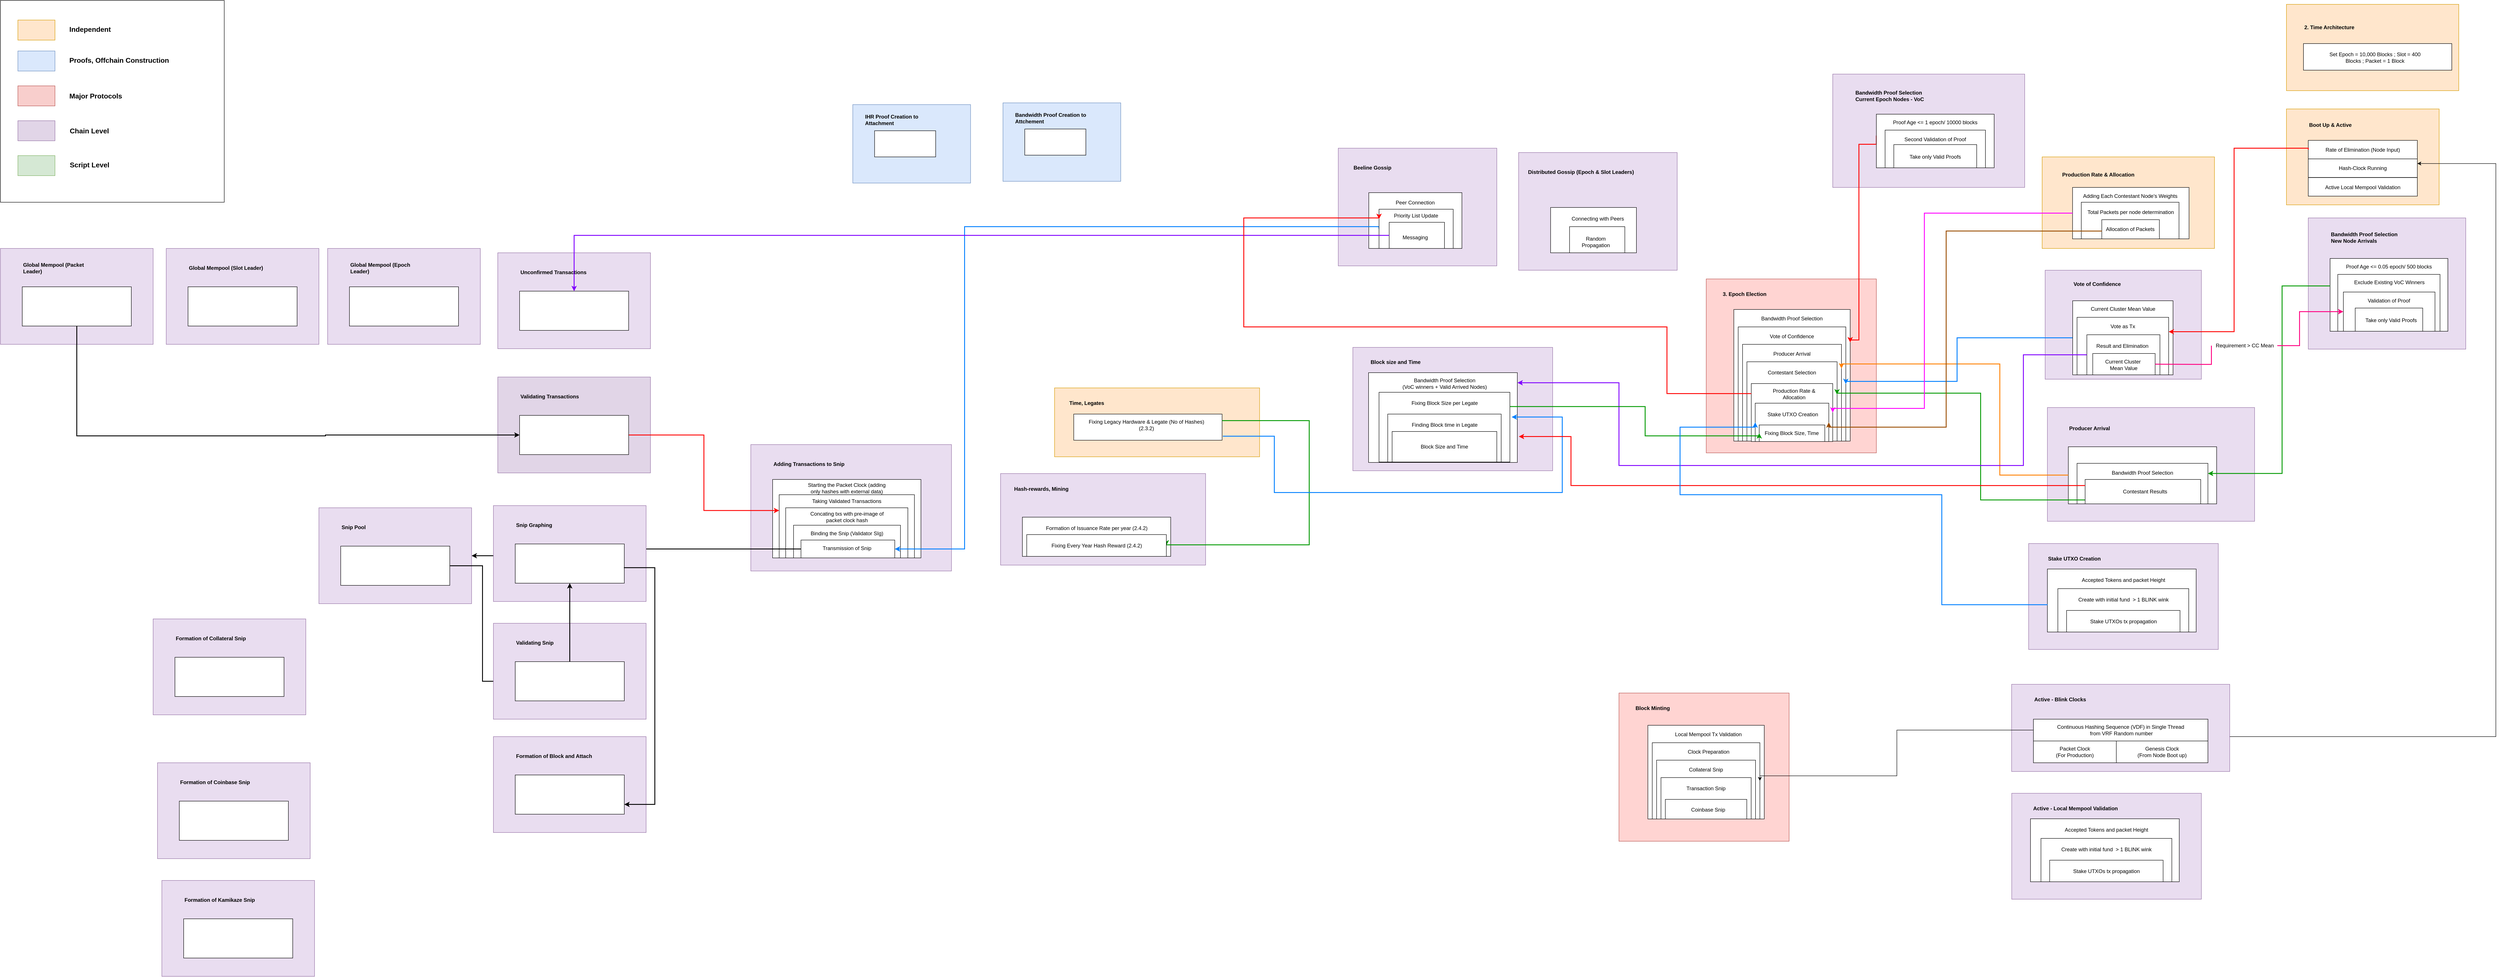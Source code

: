 <mxfile version="20.3.0" type="device"><diagram id="Gut93rH4T3lOXBkhl-au" name="Page-1"><mxGraphModel dx="6248" dy="2785" grid="1" gridSize="10" guides="1" tooltips="1" connect="1" arrows="1" fold="1" page="1" pageScale="1" pageWidth="5000" pageHeight="2000" math="0" shadow="0"><root><mxCell id="0"/><mxCell id="1" parent="0"/><mxCell id="eL9UZAqte2UcMMmed-lb-49" value="" style="rounded=0;whiteSpace=wrap;html=1;glass=0;strokeColor=#d79b00;fillColor=#ffe6cc;movable=1;resizable=1;rotatable=1;deletable=1;editable=1;connectable=1;" parent="1" vertex="1"><mxGeometry x="2390" y="-770" width="350" height="220" as="geometry"/></mxCell><mxCell id="nBgHBHzLC3OF0uJxEWOB-25" value="" style="rounded=0;whiteSpace=wrap;html=1;fontColor=#006633;" vertex="1" parent="1"><mxGeometry x="2440" y="-612.55" width="250" height="42.545" as="geometry"/></mxCell><mxCell id="xLa5QLb2-MdjmsTonnR5-2" value="" style="rounded=0;whiteSpace=wrap;html=1;glass=0;strokeColor=#b85450;fillColor=#FFD4D2;movable=1;resizable=1;rotatable=1;deletable=1;editable=1;connectable=1;" parent="1" vertex="1"><mxGeometry x="860" y="570" width="390" height="340" as="geometry"/></mxCell><mxCell id="eL9UZAqte2UcMMmed-lb-78" value="" style="rounded=0;whiteSpace=wrap;html=1;glass=0;strokeColor=#9673a6;fillColor=#E9DDF0;movable=1;resizable=1;rotatable=1;deletable=1;editable=1;connectable=1;" parent="1" vertex="1"><mxGeometry x="1842" y="-85" width="475" height="261" as="geometry"/></mxCell><mxCell id="eL9UZAqte2UcMMmed-lb-22" value="" style="rounded=0;whiteSpace=wrap;html=1;" parent="1" vertex="1"><mxGeometry x="1890" y="5" width="340" height="131" as="geometry"/></mxCell><mxCell id="JK_2anK0Gczw_8-fM60d-3" value="" style="rounded=0;whiteSpace=wrap;html=1;glass=0;strokeColor=#d79b00;fillColor=#ffe6cc;movable=1;resizable=1;rotatable=1;deletable=1;editable=1;connectable=1;" parent="1" vertex="1"><mxGeometry x="2390" y="-1010" width="395" height="198" as="geometry"/></mxCell><mxCell id="JK_2anK0Gczw_8-fM60d-5" value="" style="rounded=0;whiteSpace=wrap;html=1;" parent="1" vertex="1"><mxGeometry x="2429" y="-920" width="340" height="61" as="geometry"/></mxCell><mxCell id="aWi-444qbN6tj6Ub5T_e-48" value="" style="rounded=0;whiteSpace=wrap;html=1;glass=0;strokeColor=#9673a6;fillColor=#E9DDF0;movable=1;resizable=1;rotatable=1;deletable=1;editable=1;connectable=1;" parent="1" vertex="1"><mxGeometry x="250" y="-223" width="458" height="283" as="geometry"/></mxCell><mxCell id="eL9UZAqte2UcMMmed-lb-89" value="" style="rounded=0;whiteSpace=wrap;html=1;strokeColor=default;" parent="1" vertex="1"><mxGeometry x="286" y="-165" width="341" height="206" as="geometry"/></mxCell><mxCell id="eL9UZAqte2UcMMmed-lb-64" value="" style="rounded=0;whiteSpace=wrap;html=1;glass=0;strokeColor=#9673a6;fillColor=#E9DDF0;movable=1;resizable=1;rotatable=1;deletable=1;editable=1;connectable=1;gradientColor=none;" parent="1" vertex="1"><mxGeometry x="2440" y="-520" width="361" height="301" as="geometry"/></mxCell><mxCell id="eL9UZAqte2UcMMmed-lb-58" value="" style="rounded=0;whiteSpace=wrap;html=1;" parent="1" vertex="1"><mxGeometry x="2490" y="-427" width="270" height="167" as="geometry"/></mxCell><mxCell id="eL9UZAqte2UcMMmed-lb-68" value="" style="rounded=0;whiteSpace=wrap;html=1;" parent="1" vertex="1"><mxGeometry x="2507.7" y="-390.5" width="234.3" height="130.5" as="geometry"/></mxCell><mxCell id="eL9UZAqte2UcMMmed-lb-65" value="Bandwidth Proof Selection &lt;br&gt;New Node Arrivals" style="text;html=1;strokeColor=none;fillColor=none;align=left;verticalAlign=middle;whiteSpace=wrap;rounded=0;glass=0;fontStyle=1" parent="1" vertex="1"><mxGeometry x="2490" y="-490" width="253.75" height="30" as="geometry"/></mxCell><mxCell id="eL9UZAqte2UcMMmed-lb-48" value="" style="rounded=0;whiteSpace=wrap;html=1;glass=0;strokeColor=#9673a6;fillColor=#E9DDF0;movable=1;resizable=1;rotatable=1;deletable=1;editable=1;connectable=1;" parent="1" vertex="1"><mxGeometry x="1836.88" y="-400" width="358.12" height="250" as="geometry"/></mxCell><mxCell id="eL9UZAqte2UcMMmed-lb-37" value="" style="rounded=0;whiteSpace=wrap;html=1;glass=0;strokeColor=#9673a6;fillColor=#E9DDF0;movable=1;resizable=1;rotatable=1;deletable=1;editable=1;connectable=1;gradientColor=none;" parent="1" vertex="1"><mxGeometry x="1350" y="-850" width="440" height="260" as="geometry"/></mxCell><mxCell id="eL9UZAqte2UcMMmed-lb-1" value="" style="rounded=0;whiteSpace=wrap;html=1;glass=0;strokeColor=#b85450;fillColor=#FFD4D2;movable=1;resizable=1;rotatable=1;deletable=1;editable=1;connectable=1;" parent="1" vertex="1"><mxGeometry x="1060" y="-380" width="390" height="399" as="geometry"/></mxCell><mxCell id="eL9UZAqte2UcMMmed-lb-26" value="" style="rounded=0;whiteSpace=wrap;html=1;" parent="1" vertex="1"><mxGeometry x="1123.28" y="-310" width="266.72" height="302" as="geometry"/></mxCell><mxCell id="emr4Le-y1P6wewmF4X1r-18" value="" style="rounded=0;whiteSpace=wrap;html=1;glass=0;strokeColor=#9673a6;fillColor=#E9DDF0;movable=1;resizable=1;rotatable=1;deletable=1;editable=1;connectable=1;" parent="1" vertex="1"><mxGeometry x="-1130" width="460" height="290" as="geometry"/></mxCell><mxCell id="aWi-444qbN6tj6Ub5T_e-52" value="" style="rounded=0;whiteSpace=wrap;html=1;glass=0;strokeColor=#9673a6;fillColor=#E9DDF0;movable=1;resizable=1;rotatable=1;deletable=1;editable=1;connectable=1;" parent="1" vertex="1"><mxGeometry x="1760" y="550" width="500" height="200" as="geometry"/></mxCell><mxCell id="aWi-444qbN6tj6Ub5T_e-59" value="" style="rounded=0;whiteSpace=wrap;html=1;glass=0;strokeColor=default;fillColor=#FFFFFF;" parent="1" vertex="1"><mxGeometry x="1810" y="630" width="400" height="50" as="geometry"/></mxCell><mxCell id="aWi-444qbN6tj6Ub5T_e-50" value="" style="rounded=0;whiteSpace=wrap;html=1;glass=0;strokeColor=#9673a6;fillColor=#E9DDF0;movable=1;resizable=1;rotatable=1;deletable=1;editable=1;connectable=1;" parent="1" vertex="1"><mxGeometry x="216.56" y="-680" width="363.44" height="270" as="geometry"/></mxCell><mxCell id="aWi-444qbN6tj6Ub5T_e-46" value="" style="rounded=0;whiteSpace=wrap;html=1;glass=0;strokeColor=#9673a6;fillColor=#E9DDF0;movable=1;resizable=1;rotatable=1;deletable=1;editable=1;connectable=1;" parent="1" vertex="1"><mxGeometry x="-557.5" y="66.5" width="470" height="210" as="geometry"/></mxCell><mxCell id="aWi-444qbN6tj6Ub5T_e-43" value="" style="rounded=0;whiteSpace=wrap;html=1;glass=0;strokeColor=#d79b00;fillColor=#ffe6cc;movable=1;resizable=1;rotatable=1;deletable=1;editable=1;connectable=1;" parent="1" vertex="1"><mxGeometry x="-433.75" y="-130" width="470" height="158" as="geometry"/></mxCell><mxCell id="aWi-444qbN6tj6Ub5T_e-13" value="" style="rounded=0;whiteSpace=wrap;html=1;strokeColor=default;" parent="1" vertex="1"><mxGeometry x="310" y="-120" width="300" height="160" as="geometry"/></mxCell><mxCell id="aWi-444qbN6tj6Ub5T_e-14" value="Fixing Block Size per Legate" style="text;html=1;strokeColor=none;fillColor=none;align=center;verticalAlign=middle;whiteSpace=wrap;rounded=0;" parent="1" vertex="1"><mxGeometry x="352.5" y="-110" width="215" height="30" as="geometry"/></mxCell><mxCell id="aWi-444qbN6tj6Ub5T_e-15" value="" style="rounded=0;whiteSpace=wrap;html=1;glass=0;strokeColor=default;" parent="1" vertex="1"><mxGeometry x="330" y="-70" width="260" height="110" as="geometry"/></mxCell><mxCell id="aWi-444qbN6tj6Ub5T_e-16" value="Finding Block time in Legate" style="text;html=1;strokeColor=none;fillColor=none;align=center;verticalAlign=middle;whiteSpace=wrap;rounded=0;" parent="1" vertex="1"><mxGeometry x="352.5" y="-60" width="215" height="30" as="geometry"/></mxCell><mxCell id="aWi-444qbN6tj6Ub5T_e-20" value="" style="rounded=0;whiteSpace=wrap;html=1;glass=0;strokeColor=default;" parent="1" vertex="1"><mxGeometry x="-389.75" y="-70" width="340" height="60" as="geometry"/></mxCell><mxCell id="aWi-444qbN6tj6Ub5T_e-18" value="Block Size and Time" style="rounded=0;whiteSpace=wrap;html=1;glass=0;strokeColor=default;" parent="1" vertex="1"><mxGeometry x="340" y="-30" width="240" height="70" as="geometry"/></mxCell><mxCell id="aWi-444qbN6tj6Ub5T_e-21" value="Fixing Legacy Hardware &amp;amp; Legate (No of Hashes) (2.3.2)" style="text;html=1;strokeColor=none;fillColor=none;align=center;verticalAlign=middle;whiteSpace=wrap;rounded=0;" parent="1" vertex="1"><mxGeometry x="-367.5" y="-60" width="287.5" height="30" as="geometry"/></mxCell><mxCell id="aWi-444qbN6tj6Ub5T_e-35" value="" style="rounded=0;whiteSpace=wrap;html=1;glass=0;strokeColor=default;" parent="1" vertex="1"><mxGeometry x="286.56" y="-578" width="213.44" height="128" as="geometry"/></mxCell><mxCell id="aWi-444qbN6tj6Ub5T_e-37" value="" style="rounded=0;whiteSpace=wrap;html=1;glass=0;strokeColor=default;" parent="1" vertex="1"><mxGeometry x="-507.5" y="166.5" width="340" height="90" as="geometry"/></mxCell><mxCell id="aWi-444qbN6tj6Ub5T_e-38" value="Formation of Issuance Rate per year (2.4.2)" style="text;html=1;strokeColor=none;fillColor=none;align=center;verticalAlign=middle;whiteSpace=wrap;rounded=0;" parent="1" vertex="1"><mxGeometry x="-481.25" y="176.5" width="287.5" height="30" as="geometry"/></mxCell><mxCell id="aWi-444qbN6tj6Ub5T_e-41" style="edgeStyle=orthogonalEdgeStyle;rounded=0;orthogonalLoop=1;jettySize=auto;html=1;entryX=1;entryY=0.25;entryDx=0;entryDy=0;startArrow=classic;startFill=1;endArrow=none;endFill=0;fillColor=#d5e8d4;strokeColor=#009900;exitX=1;exitY=0.5;exitDx=0;exitDy=0;strokeWidth=2;" parent="1" source="aWi-444qbN6tj6Ub5T_e-39" target="aWi-444qbN6tj6Ub5T_e-20" edge="1"><mxGeometry relative="1" as="geometry"><Array as="points"><mxPoint x="-178" y="230"/><mxPoint x="150" y="230"/><mxPoint x="150" y="-55"/></Array></mxGeometry></mxCell><mxCell id="aWi-444qbN6tj6Ub5T_e-39" value="" style="rounded=0;whiteSpace=wrap;html=1;glass=0;strokeColor=default;" parent="1" vertex="1"><mxGeometry x="-497.5" y="206.5" width="320" height="50" as="geometry"/></mxCell><mxCell id="aWi-444qbN6tj6Ub5T_e-40" value="Fixing Every Year Hash Reward (2.4.2)" style="text;html=1;strokeColor=none;fillColor=none;align=center;verticalAlign=middle;whiteSpace=wrap;rounded=0;" parent="1" vertex="1"><mxGeometry x="-481.25" y="216.5" width="287.5" height="30" as="geometry"/></mxCell><mxCell id="aWi-444qbN6tj6Ub5T_e-45" value="Time, Legates" style="text;html=1;strokeColor=none;fillColor=none;align=center;verticalAlign=middle;whiteSpace=wrap;rounded=0;glass=0;fontStyle=1" parent="1" vertex="1"><mxGeometry x="-407.5" y="-110" width="93.75" height="30" as="geometry"/></mxCell><mxCell id="aWi-444qbN6tj6Ub5T_e-47" value="Hash-rewards, Mining" style="text;html=1;strokeColor=none;fillColor=none;align=center;verticalAlign=middle;whiteSpace=wrap;rounded=0;glass=0;fontStyle=1" parent="1" vertex="1"><mxGeometry x="-541.25" y="86.5" width="153.75" height="30" as="geometry"/></mxCell><mxCell id="aWi-444qbN6tj6Ub5T_e-49" value="Block size and Time" style="text;html=1;strokeColor=none;fillColor=none;align=center;verticalAlign=middle;whiteSpace=wrap;rounded=0;glass=0;fontStyle=1" parent="1" vertex="1"><mxGeometry x="286" y="-204" width="123.75" height="30" as="geometry"/></mxCell><mxCell id="aWi-444qbN6tj6Ub5T_e-51" value="Beeline Gossip" style="text;html=1;strokeColor=none;fillColor=none;align=center;verticalAlign=middle;whiteSpace=wrap;rounded=0;glass=0;fontStyle=1" parent="1" vertex="1"><mxGeometry x="232.81" y="-650" width="123.75" height="30" as="geometry"/></mxCell><mxCell id="aWi-444qbN6tj6Ub5T_e-53" value="Active - Blink Clocks" style="text;html=1;strokeColor=none;fillColor=none;align=left;verticalAlign=middle;whiteSpace=wrap;rounded=0;glass=0;fontStyle=1" parent="1" vertex="1"><mxGeometry x="1810" y="570" width="223.75" height="30" as="geometry"/></mxCell><mxCell id="aWi-444qbN6tj6Ub5T_e-54" value="Packet Clock&lt;br&gt;(For Production)" style="rounded=0;whiteSpace=wrap;html=1;glass=0;strokeColor=default;fillColor=#FFFFFF;" parent="1" vertex="1"><mxGeometry x="1810" y="680" width="190" height="50" as="geometry"/></mxCell><mxCell id="aWi-444qbN6tj6Ub5T_e-58" value="Genesis Clock&lt;br&gt;(From Node Boot up)" style="rounded=0;whiteSpace=wrap;html=1;glass=0;strokeColor=default;fillColor=#FFFFFF;" parent="1" vertex="1"><mxGeometry x="2000" y="680" width="210" height="50" as="geometry"/></mxCell><mxCell id="aWi-444qbN6tj6Ub5T_e-60" value="Continuous Hashing Sequence (VDF) in Single Thread&lt;br&gt;&amp;nbsp;from VRF Random number" style="text;html=1;strokeColor=none;fillColor=none;align=center;verticalAlign=middle;whiteSpace=wrap;rounded=0;glass=0;" parent="1" vertex="1"><mxGeometry x="1850" y="640" width="320" height="30" as="geometry"/></mxCell><mxCell id="aWi-444qbN6tj6Ub5T_e-31" style="edgeStyle=orthogonalEdgeStyle;rounded=0;orthogonalLoop=1;jettySize=auto;html=1;entryX=1.005;entryY=0.846;entryDx=0;entryDy=0;entryPerimeter=0;startArrow=classic;startFill=1;endArrow=none;endFill=0;strokeColor=#007FFF;exitX=1.013;exitY=0.355;exitDx=0;exitDy=0;exitPerimeter=0;strokeWidth=2;" parent="1" source="aWi-444qbN6tj6Ub5T_e-13" target="aWi-444qbN6tj6Ub5T_e-20" edge="1"><mxGeometry relative="1" as="geometry"><mxPoint x="470" y="115" as="sourcePoint"/><Array as="points"><mxPoint x="730" y="-63"/><mxPoint x="730" y="110"/><mxPoint x="70" y="110"/><mxPoint x="70" y="-19"/></Array></mxGeometry></mxCell><mxCell id="emr4Le-y1P6wewmF4X1r-19" value="Adding Transactions to Snip" style="text;html=1;strokeColor=none;fillColor=none;align=left;verticalAlign=middle;whiteSpace=wrap;rounded=0;glass=0;fontStyle=1" parent="1" vertex="1"><mxGeometry x="-1080" y="30" width="183.75" height="30" as="geometry"/></mxCell><mxCell id="emr4Le-y1P6wewmF4X1r-20" value="" style="rounded=0;whiteSpace=wrap;html=1;glass=0;strokeColor=default;" parent="1" vertex="1"><mxGeometry x="-1080" y="80" width="340" height="180" as="geometry"/></mxCell><mxCell id="emr4Le-y1P6wewmF4X1r-21" value="Starting the Packet Clock (adding only hashes with external data)" style="text;html=1;strokeColor=none;fillColor=none;align=center;verticalAlign=middle;whiteSpace=wrap;rounded=0;" parent="1" vertex="1"><mxGeometry x="-1005" y="85" width="190" height="30" as="geometry"/></mxCell><mxCell id="emr4Le-y1P6wewmF4X1r-23" value="" style="rounded=0;whiteSpace=wrap;html=1;fontColor=#006633;" parent="1" vertex="1"><mxGeometry x="-1065" y="115" width="310" height="145" as="geometry"/></mxCell><mxCell id="emr4Le-y1P6wewmF4X1r-24" value="Taking Validated Transactions" style="text;html=1;strokeColor=none;fillColor=none;align=center;verticalAlign=middle;whiteSpace=wrap;rounded=0;" parent="1" vertex="1"><mxGeometry x="-1035" y="115" width="250" height="30" as="geometry"/></mxCell><mxCell id="emr4Le-y1P6wewmF4X1r-25" value="" style="rounded=0;whiteSpace=wrap;html=1;glass=0;strokeColor=#9673a6;fillColor=#e1d5e7;movable=1;resizable=1;rotatable=1;deletable=1;editable=1;connectable=1;" parent="1" vertex="1"><mxGeometry x="-1710" y="-155" width="350" height="220" as="geometry"/></mxCell><mxCell id="emr4Le-y1P6wewmF4X1r-26" value="Validating Transactions" style="text;html=1;strokeColor=none;fillColor=none;align=left;verticalAlign=middle;whiteSpace=wrap;rounded=0;glass=0;fontStyle=1" parent="1" vertex="1"><mxGeometry x="-1660" y="-125" width="183.75" height="30" as="geometry"/></mxCell><mxCell id="emr4Le-y1P6wewmF4X1r-36" value="" style="rounded=0;whiteSpace=wrap;html=1;fontColor=#006633;" parent="1" vertex="1"><mxGeometry x="-1050" y="145" width="280" height="115" as="geometry"/></mxCell><mxCell id="emr4Le-y1P6wewmF4X1r-35" value="Concating txs with pre-image of packet clock hash" style="text;html=1;strokeColor=none;fillColor=none;align=center;verticalAlign=middle;whiteSpace=wrap;rounded=0;" parent="1" vertex="1"><mxGeometry x="-996.25" y="151" width="172.5" height="30" as="geometry"/></mxCell><mxCell id="emr4Le-y1P6wewmF4X1r-39" value="" style="rounded=0;whiteSpace=wrap;html=1;fontColor=#006633;" parent="1" vertex="1"><mxGeometry x="-1032" y="185" width="245" height="75" as="geometry"/></mxCell><mxCell id="emr4Le-y1P6wewmF4X1r-38" value="Binding the Snip (Validator SIg)" style="text;html=1;strokeColor=none;fillColor=none;align=center;verticalAlign=middle;whiteSpace=wrap;rounded=0;" parent="1" vertex="1"><mxGeometry x="-996.25" y="189" width="172.5" height="30" as="geometry"/></mxCell><mxCell id="emr4Le-y1P6wewmF4X1r-44" style="edgeStyle=orthogonalEdgeStyle;rounded=0;orthogonalLoop=1;jettySize=auto;html=1;strokeColor=#007FFF;fontColor=#006633;startArrow=classic;startFill=1;endArrow=none;endFill=0;entryX=0;entryY=0.5;entryDx=0;entryDy=0;strokeWidth=2;" parent="1" source="emr4Le-y1P6wewmF4X1r-41" target="zCrZaYcb0253hKXH6yGX-1" edge="1"><mxGeometry relative="1" as="geometry"><Array as="points"><mxPoint x="-640" y="240"/><mxPoint x="-640" y="-500"/><mxPoint x="310" y="-500"/></Array></mxGeometry></mxCell><mxCell id="zCrZaYcb0253hKXH6yGX-33" style="edgeStyle=orthogonalEdgeStyle;rounded=0;orthogonalLoop=1;jettySize=auto;html=1;strokeWidth=2;" parent="1" source="emr4Le-y1P6wewmF4X1r-41" target="zCrZaYcb0253hKXH6yGX-30" edge="1"><mxGeometry relative="1" as="geometry"/></mxCell><mxCell id="emr4Le-y1P6wewmF4X1r-41" value="" style="rounded=0;whiteSpace=wrap;html=1;fontColor=#006633;" parent="1" vertex="1"><mxGeometry x="-1015" y="219" width="215" height="41" as="geometry"/></mxCell><mxCell id="emr4Le-y1P6wewmF4X1r-40" value="Transmission of Snip" style="text;html=1;strokeColor=none;fillColor=none;align=center;verticalAlign=middle;whiteSpace=wrap;rounded=0;" parent="1" vertex="1"><mxGeometry x="-995.75" y="222.5" width="172.5" height="30" as="geometry"/></mxCell><mxCell id="emr4Le-y1P6wewmF4X1r-43" style="edgeStyle=orthogonalEdgeStyle;rounded=0;orthogonalLoop=1;jettySize=auto;html=1;entryX=0;entryY=0.25;entryDx=0;entryDy=0;strokeColor=#FF0000;fontColor=#006633;strokeWidth=2;" parent="1" source="emr4Le-y1P6wewmF4X1r-42" target="emr4Le-y1P6wewmF4X1r-23" edge="1"><mxGeometry relative="1" as="geometry"/></mxCell><mxCell id="emr4Le-y1P6wewmF4X1r-42" value="" style="rounded=0;whiteSpace=wrap;html=1;fontColor=#006633;" parent="1" vertex="1"><mxGeometry x="-1660" y="-67" width="250" height="90" as="geometry"/></mxCell><mxCell id="emr4Le-y1P6wewmF4X1r-45" value="" style="rounded=0;whiteSpace=wrap;html=1;glass=0;strokeColor=#9673a6;fillColor=#E9DDF0;movable=1;resizable=1;rotatable=1;deletable=1;editable=1;connectable=1;" parent="1" vertex="1"><mxGeometry x="-1720" y="140" width="350" height="220" as="geometry"/></mxCell><mxCell id="emr4Le-y1P6wewmF4X1r-46" value="Snip Graphing" style="text;html=1;strokeColor=none;fillColor=none;align=left;verticalAlign=middle;whiteSpace=wrap;rounded=0;glass=0;fontStyle=1" parent="1" vertex="1"><mxGeometry x="-1670" y="170" width="183.75" height="30" as="geometry"/></mxCell><mxCell id="emr4Le-y1P6wewmF4X1r-47" value="" style="rounded=0;whiteSpace=wrap;html=1;fontColor=#006633;" parent="1" vertex="1"><mxGeometry x="-1670" y="228" width="250" height="90" as="geometry"/></mxCell><mxCell id="emr4Le-y1P6wewmF4X1r-48" value="" style="rounded=0;whiteSpace=wrap;html=1;glass=0;strokeColor=#9673a6;fillColor=#E9DDF0;movable=1;resizable=1;rotatable=1;deletable=1;editable=1;connectable=1;" parent="1" vertex="1"><mxGeometry x="-2480" y="1000" width="350" height="220" as="geometry"/></mxCell><mxCell id="emr4Le-y1P6wewmF4X1r-49" value="Formation of Kamikaze Snip" style="text;html=1;strokeColor=none;fillColor=none;align=left;verticalAlign=middle;whiteSpace=wrap;rounded=0;glass=0;fontStyle=1" parent="1" vertex="1"><mxGeometry x="-2430" y="1030" width="183.75" height="30" as="geometry"/></mxCell><mxCell id="emr4Le-y1P6wewmF4X1r-50" value="" style="rounded=0;whiteSpace=wrap;html=1;fontColor=#006633;" parent="1" vertex="1"><mxGeometry x="-2430" y="1088" width="250" height="90" as="geometry"/></mxCell><mxCell id="emr4Le-y1P6wewmF4X1r-51" value="" style="rounded=0;whiteSpace=wrap;html=1;glass=0;strokeColor=#9673a6;fillColor=#E9DDF0;movable=1;resizable=1;rotatable=1;deletable=1;editable=1;connectable=1;" parent="1" vertex="1"><mxGeometry x="-2490" y="730" width="350" height="220" as="geometry"/></mxCell><mxCell id="emr4Le-y1P6wewmF4X1r-52" value="Formation of Coinbase Snip" style="text;html=1;strokeColor=none;fillColor=none;align=left;verticalAlign=middle;whiteSpace=wrap;rounded=0;glass=0;fontStyle=1" parent="1" vertex="1"><mxGeometry x="-2440" y="760" width="183.75" height="30" as="geometry"/></mxCell><mxCell id="emr4Le-y1P6wewmF4X1r-53" value="" style="rounded=0;whiteSpace=wrap;html=1;fontColor=#006633;" parent="1" vertex="1"><mxGeometry x="-2440" y="818" width="250" height="90" as="geometry"/></mxCell><mxCell id="emr4Le-y1P6wewmF4X1r-54" value="" style="rounded=0;whiteSpace=wrap;html=1;glass=0;strokeColor=#9673a6;fillColor=#E9DDF0;movable=1;resizable=1;rotatable=1;deletable=1;editable=1;connectable=1;" parent="1" vertex="1"><mxGeometry x="-2500" y="400" width="350" height="220" as="geometry"/></mxCell><mxCell id="emr4Le-y1P6wewmF4X1r-55" value="Formation of Collateral Snip" style="text;html=1;strokeColor=none;fillColor=none;align=left;verticalAlign=middle;whiteSpace=wrap;rounded=0;glass=0;fontStyle=1" parent="1" vertex="1"><mxGeometry x="-2450" y="430" width="183.75" height="30" as="geometry"/></mxCell><mxCell id="emr4Le-y1P6wewmF4X1r-56" value="" style="rounded=0;whiteSpace=wrap;html=1;fontColor=#006633;" parent="1" vertex="1"><mxGeometry x="-2450" y="488" width="250" height="90" as="geometry"/></mxCell><mxCell id="zCrZaYcb0253hKXH6yGX-1" value="" style="rounded=0;whiteSpace=wrap;html=1;" parent="1" vertex="1"><mxGeometry x="310" y="-540" width="170" height="90" as="geometry"/></mxCell><mxCell id="zCrZaYcb0253hKXH6yGX-2" value="Peer Connection" style="text;html=1;strokeColor=none;fillColor=none;align=center;verticalAlign=middle;whiteSpace=wrap;rounded=0;" parent="1" vertex="1"><mxGeometry x="333.28" y="-570" width="120" height="30" as="geometry"/></mxCell><mxCell id="zCrZaYcb0253hKXH6yGX-3" value="" style="rounded=0;whiteSpace=wrap;html=1;" parent="1" vertex="1"><mxGeometry x="333.28" y="-510" width="126.72" height="60" as="geometry"/></mxCell><mxCell id="zCrZaYcb0253hKXH6yGX-4" value="Priority List Update" style="text;html=1;strokeColor=none;fillColor=none;align=center;verticalAlign=middle;whiteSpace=wrap;rounded=0;" parent="1" vertex="1"><mxGeometry x="335" y="-540" width="120" height="30" as="geometry"/></mxCell><mxCell id="zCrZaYcb0253hKXH6yGX-5" value="Messaging" style="text;html=1;strokeColor=none;fillColor=none;align=center;verticalAlign=middle;whiteSpace=wrap;rounded=0;" parent="1" vertex="1"><mxGeometry x="363.28" y="-490" width="60" height="30" as="geometry"/></mxCell><mxCell id="zCrZaYcb0253hKXH6yGX-6" value="" style="rounded=0;whiteSpace=wrap;html=1;glass=0;strokeColor=#9673a6;fillColor=#E9DDF0;movable=1;resizable=1;rotatable=1;deletable=1;editable=1;connectable=1;" parent="1" vertex="1"><mxGeometry x="-1710" y="-440" width="350" height="220" as="geometry"/></mxCell><mxCell id="zCrZaYcb0253hKXH6yGX-7" value="Unconfirmed Transactions" style="text;html=1;strokeColor=none;fillColor=none;align=left;verticalAlign=middle;whiteSpace=wrap;rounded=0;glass=0;fontStyle=1" parent="1" vertex="1"><mxGeometry x="-1660" y="-410" width="183.75" height="30" as="geometry"/></mxCell><mxCell id="zCrZaYcb0253hKXH6yGX-8" value="" style="rounded=0;whiteSpace=wrap;html=1;fontColor=#006633;" parent="1" vertex="1"><mxGeometry x="-1660" y="-352" width="250" height="90" as="geometry"/></mxCell><mxCell id="zCrZaYcb0253hKXH6yGX-9" style="edgeStyle=orthogonalEdgeStyle;rounded=0;orthogonalLoop=1;jettySize=auto;html=1;exitX=0;exitY=0.5;exitDx=0;exitDy=0;strokeColor=#7F00FF;strokeWidth=2;" parent="1" source="zCrZaYcb0253hKXH6yGX-3" target="zCrZaYcb0253hKXH6yGX-8" edge="1"><mxGeometry relative="1" as="geometry"/></mxCell><mxCell id="zCrZaYcb0253hKXH6yGX-10" value="" style="rounded=0;whiteSpace=wrap;html=1;glass=0;strokeColor=#9673a6;fillColor=#E9DDF0;movable=1;resizable=1;rotatable=1;deletable=1;editable=1;connectable=1;" parent="1" vertex="1"><mxGeometry x="630" y="-670" width="363.44" height="270" as="geometry"/></mxCell><mxCell id="zCrZaYcb0253hKXH6yGX-12" value="Distributed Gossip (Epoch &amp;amp; Slot Leaders)" style="text;html=1;strokeColor=none;fillColor=none;align=center;verticalAlign=middle;whiteSpace=wrap;rounded=0;glass=0;fontStyle=1" parent="1" vertex="1"><mxGeometry x="646.25" y="-640" width="253.75" height="30" as="geometry"/></mxCell><mxCell id="zCrZaYcb0253hKXH6yGX-18" value="" style="rounded=0;whiteSpace=wrap;html=1;" parent="1" vertex="1"><mxGeometry x="703.28" y="-544" width="196.72" height="104" as="geometry"/></mxCell><mxCell id="zCrZaYcb0253hKXH6yGX-15" value="" style="rounded=0;whiteSpace=wrap;html=1;" parent="1" vertex="1"><mxGeometry x="746.72" y="-500" width="126.72" height="60" as="geometry"/></mxCell><mxCell id="zCrZaYcb0253hKXH6yGX-17" value="Random Propagation" style="text;html=1;strokeColor=none;fillColor=none;align=center;verticalAlign=middle;whiteSpace=wrap;rounded=0;" parent="1" vertex="1"><mxGeometry x="776.72" y="-480" width="60" height="30" as="geometry"/></mxCell><mxCell id="zCrZaYcb0253hKXH6yGX-19" value="Connecting with Peers" style="text;html=1;strokeColor=none;fillColor=none;align=center;verticalAlign=middle;whiteSpace=wrap;rounded=0;" parent="1" vertex="1"><mxGeometry x="740.08" y="-533" width="143.28" height="30" as="geometry"/></mxCell><mxCell id="zCrZaYcb0253hKXH6yGX-20" value="" style="rounded=0;whiteSpace=wrap;html=1;glass=0;strokeColor=#9673a6;fillColor=#E9DDF0;movable=1;resizable=1;rotatable=1;deletable=1;editable=1;connectable=1;" parent="1" vertex="1"><mxGeometry x="-2100" y="-450" width="350" height="220" as="geometry"/></mxCell><mxCell id="zCrZaYcb0253hKXH6yGX-21" value="Global Mempool (Epoch Leader)" style="text;html=1;strokeColor=none;fillColor=none;align=left;verticalAlign=middle;whiteSpace=wrap;rounded=0;glass=0;fontStyle=1" parent="1" vertex="1"><mxGeometry x="-2050" y="-420" width="183.75" height="30" as="geometry"/></mxCell><mxCell id="zCrZaYcb0253hKXH6yGX-22" value="" style="rounded=0;whiteSpace=wrap;html=1;fontColor=#006633;" parent="1" vertex="1"><mxGeometry x="-2050" y="-362" width="250" height="90" as="geometry"/></mxCell><mxCell id="zCrZaYcb0253hKXH6yGX-23" value="" style="rounded=0;whiteSpace=wrap;html=1;glass=0;strokeColor=#9673a6;fillColor=#E9DDF0;movable=1;resizable=1;rotatable=1;deletable=1;editable=1;connectable=1;" parent="1" vertex="1"><mxGeometry x="-2470" y="-450" width="350" height="220" as="geometry"/></mxCell><mxCell id="zCrZaYcb0253hKXH6yGX-24" value="Global Mempool (Slot Leader)" style="text;html=1;strokeColor=none;fillColor=none;align=left;verticalAlign=middle;whiteSpace=wrap;rounded=0;glass=0;fontStyle=1" parent="1" vertex="1"><mxGeometry x="-2420" y="-420" width="183.75" height="30" as="geometry"/></mxCell><mxCell id="zCrZaYcb0253hKXH6yGX-25" value="" style="rounded=0;whiteSpace=wrap;html=1;fontColor=#006633;" parent="1" vertex="1"><mxGeometry x="-2420" y="-362" width="250" height="90" as="geometry"/></mxCell><mxCell id="zCrZaYcb0253hKXH6yGX-26" value="" style="rounded=0;whiteSpace=wrap;html=1;glass=0;strokeColor=#9673a6;fillColor=#E9DDF0;movable=1;resizable=1;rotatable=1;deletable=1;editable=1;connectable=1;" parent="1" vertex="1"><mxGeometry x="-2850" y="-450" width="350" height="220" as="geometry"/></mxCell><mxCell id="zCrZaYcb0253hKXH6yGX-27" value="Global Mempool (Packet Leader)" style="text;html=1;strokeColor=none;fillColor=none;align=left;verticalAlign=middle;whiteSpace=wrap;rounded=0;glass=0;fontStyle=1" parent="1" vertex="1"><mxGeometry x="-2800" y="-420" width="183.75" height="30" as="geometry"/></mxCell><mxCell id="zCrZaYcb0253hKXH6yGX-29" style="edgeStyle=orthogonalEdgeStyle;rounded=0;orthogonalLoop=1;jettySize=auto;html=1;entryX=0;entryY=0.5;entryDx=0;entryDy=0;strokeWidth=2;" parent="1" source="zCrZaYcb0253hKXH6yGX-28" target="emr4Le-y1P6wewmF4X1r-42" edge="1"><mxGeometry relative="1" as="geometry"><Array as="points"><mxPoint x="-2675" y="-20"/><mxPoint x="-2105" y="-20"/><mxPoint x="-2105" y="-22"/></Array></mxGeometry></mxCell><mxCell id="zCrZaYcb0253hKXH6yGX-28" value="" style="rounded=0;whiteSpace=wrap;html=1;fontColor=#006633;" parent="1" vertex="1"><mxGeometry x="-2800" y="-362" width="250" height="90" as="geometry"/></mxCell><mxCell id="zCrZaYcb0253hKXH6yGX-30" value="" style="rounded=0;whiteSpace=wrap;html=1;glass=0;strokeColor=#9673a6;fillColor=#E9DDF0;movable=1;resizable=1;rotatable=1;deletable=1;editable=1;connectable=1;" parent="1" vertex="1"><mxGeometry x="-2120" y="145" width="350" height="220" as="geometry"/></mxCell><mxCell id="zCrZaYcb0253hKXH6yGX-31" value="Snip Pool" style="text;html=1;strokeColor=none;fillColor=none;align=left;verticalAlign=middle;whiteSpace=wrap;rounded=0;glass=0;fontStyle=1" parent="1" vertex="1"><mxGeometry x="-2070" y="175" width="183.75" height="30" as="geometry"/></mxCell><mxCell id="zCrZaYcb0253hKXH6yGX-34" style="edgeStyle=orthogonalEdgeStyle;rounded=0;orthogonalLoop=1;jettySize=auto;html=1;entryX=0;entryY=0.5;entryDx=0;entryDy=0;strokeWidth=2;" parent="1" source="zCrZaYcb0253hKXH6yGX-32" target="zCrZaYcb0253hKXH6yGX-37" edge="1"><mxGeometry relative="1" as="geometry"/></mxCell><mxCell id="zCrZaYcb0253hKXH6yGX-32" value="" style="rounded=0;whiteSpace=wrap;html=1;fontColor=#006633;" parent="1" vertex="1"><mxGeometry x="-2070" y="233" width="250" height="90" as="geometry"/></mxCell><mxCell id="zCrZaYcb0253hKXH6yGX-35" value="" style="rounded=0;whiteSpace=wrap;html=1;glass=0;strokeColor=#9673a6;fillColor=#E9DDF0;movable=1;resizable=1;rotatable=1;deletable=1;editable=1;connectable=1;" parent="1" vertex="1"><mxGeometry x="-1720" y="410" width="350" height="220" as="geometry"/></mxCell><mxCell id="zCrZaYcb0253hKXH6yGX-36" value="Validating Snip" style="text;html=1;strokeColor=none;fillColor=none;align=left;verticalAlign=middle;whiteSpace=wrap;rounded=0;glass=0;fontStyle=1" parent="1" vertex="1"><mxGeometry x="-1670" y="440" width="183.75" height="30" as="geometry"/></mxCell><mxCell id="zCrZaYcb0253hKXH6yGX-41" style="edgeStyle=orthogonalEdgeStyle;rounded=0;orthogonalLoop=1;jettySize=auto;html=1;entryX=0.5;entryY=1;entryDx=0;entryDy=0;strokeWidth=2;" parent="1" source="zCrZaYcb0253hKXH6yGX-37" target="emr4Le-y1P6wewmF4X1r-47" edge="1"><mxGeometry relative="1" as="geometry"/></mxCell><mxCell id="zCrZaYcb0253hKXH6yGX-37" value="" style="rounded=0;whiteSpace=wrap;html=1;fontColor=#006633;" parent="1" vertex="1"><mxGeometry x="-1670" y="498" width="250" height="90" as="geometry"/></mxCell><mxCell id="zCrZaYcb0253hKXH6yGX-38" value="" style="rounded=0;whiteSpace=wrap;html=1;glass=0;strokeColor=#9673a6;fillColor=#E9DDF0;movable=1;resizable=1;rotatable=1;deletable=1;editable=1;connectable=1;" parent="1" vertex="1"><mxGeometry x="-1720" y="670" width="350" height="220" as="geometry"/></mxCell><mxCell id="zCrZaYcb0253hKXH6yGX-39" value="Formation of Block and Attach" style="text;html=1;strokeColor=none;fillColor=none;align=left;verticalAlign=middle;whiteSpace=wrap;rounded=0;glass=0;fontStyle=1" parent="1" vertex="1"><mxGeometry x="-1670" y="700" width="183.75" height="30" as="geometry"/></mxCell><mxCell id="zCrZaYcb0253hKXH6yGX-40" value="" style="rounded=0;whiteSpace=wrap;html=1;fontColor=#006633;" parent="1" vertex="1"><mxGeometry x="-1670" y="758" width="250" height="90" as="geometry"/></mxCell><mxCell id="zCrZaYcb0253hKXH6yGX-42" style="edgeStyle=orthogonalEdgeStyle;rounded=0;orthogonalLoop=1;jettySize=auto;html=1;entryX=1;entryY=0.75;entryDx=0;entryDy=0;exitX=0.996;exitY=0.604;exitDx=0;exitDy=0;exitPerimeter=0;strokeWidth=2;" parent="1" source="emr4Le-y1P6wewmF4X1r-47" target="zCrZaYcb0253hKXH6yGX-40" edge="1"><mxGeometry relative="1" as="geometry"><Array as="points"><mxPoint x="-1350" y="282"/><mxPoint x="-1350" y="826"/></Array></mxGeometry></mxCell><mxCell id="eL9UZAqte2UcMMmed-lb-2" value="3. Epoch Election" style="text;html=1;strokeColor=none;fillColor=none;align=left;verticalAlign=middle;whiteSpace=wrap;rounded=0;glass=0;fontStyle=1" parent="1" vertex="1"><mxGeometry x="1096.25" y="-360" width="253.75" height="30" as="geometry"/></mxCell><mxCell id="eL9UZAqte2UcMMmed-lb-3" value="" style="rounded=0;whiteSpace=wrap;html=1;" parent="1" vertex="1"><mxGeometry x="1133.28" y="-270" width="246.72" height="262" as="geometry"/></mxCell><mxCell id="eL9UZAqte2UcMMmed-lb-17" style="edgeStyle=orthogonalEdgeStyle;rounded=0;orthogonalLoop=1;jettySize=auto;html=1;strokeColor=#FF0000;endArrow=none;endFill=0;entryX=0;entryY=0.399;entryDx=0;entryDy=0;entryPerimeter=0;startArrow=classic;startFill=1;exitX=1;exitY=0.25;exitDx=0;exitDy=0;strokeWidth=2;" parent="1" source="eL9UZAqte2UcMMmed-lb-26" target="eL9UZAqte2UcMMmed-lb-20" edge="1"><mxGeometry relative="1" as="geometry"><mxPoint x="1550" y="-410.0" as="targetPoint"/><mxPoint x="1380" y="-250" as="sourcePoint"/><Array as="points"><mxPoint x="1390" y="-240"/><mxPoint x="1410" y="-240"/><mxPoint x="1410" y="-689"/></Array></mxGeometry></mxCell><mxCell id="eL9UZAqte2UcMMmed-lb-6" value="Vote of Confidence" style="text;html=1;strokeColor=none;fillColor=none;align=center;verticalAlign=middle;whiteSpace=wrap;rounded=0;" parent="1" vertex="1"><mxGeometry x="1185" y="-263" width="143.28" height="30" as="geometry"/></mxCell><mxCell id="eL9UZAqte2UcMMmed-lb-7" value="" style="rounded=0;whiteSpace=wrap;html=1;" parent="1" vertex="1"><mxGeometry x="1143.28" y="-230" width="226.72" height="222" as="geometry"/></mxCell><mxCell id="eL9UZAqte2UcMMmed-lb-8" value="Producer Arrival" style="text;html=1;strokeColor=none;fillColor=none;align=center;verticalAlign=middle;whiteSpace=wrap;rounded=0;" parent="1" vertex="1"><mxGeometry x="1185" y="-223" width="143.28" height="30" as="geometry"/></mxCell><mxCell id="eL9UZAqte2UcMMmed-lb-10" value="" style="rounded=0;whiteSpace=wrap;html=1;" parent="1" vertex="1"><mxGeometry x="1153.28" y="-190" width="206.72" height="182" as="geometry"/></mxCell><mxCell id="eL9UZAqte2UcMMmed-lb-9" value="Contestant Selection" style="text;html=1;strokeColor=none;fillColor=none;align=center;verticalAlign=middle;whiteSpace=wrap;rounded=0;" parent="1" vertex="1"><mxGeometry x="1185" y="-180" width="143.28" height="30" as="geometry"/></mxCell><mxCell id="eL9UZAqte2UcMMmed-lb-11" value="" style="rounded=0;whiteSpace=wrap;html=1;" parent="1" vertex="1"><mxGeometry x="1163.28" y="-140" width="186.72" height="133" as="geometry"/></mxCell><mxCell id="eL9UZAqte2UcMMmed-lb-12" value="Production Rate &amp;amp; Allocation" style="text;html=1;strokeColor=none;fillColor=none;align=center;verticalAlign=middle;whiteSpace=wrap;rounded=0;" parent="1" vertex="1"><mxGeometry x="1190.36" y="-131" width="143.28" height="30" as="geometry"/></mxCell><mxCell id="eL9UZAqte2UcMMmed-lb-19" value="Bandwidth Proof Selection &lt;br&gt;Current Epoch Nodes - VoC" style="text;html=1;strokeColor=none;fillColor=none;align=left;verticalAlign=middle;whiteSpace=wrap;rounded=0;glass=0;fontStyle=1" parent="1" vertex="1"><mxGeometry x="1400" y="-815" width="253.75" height="30" as="geometry"/></mxCell><mxCell id="eL9UZAqte2UcMMmed-lb-20" value="" style="rounded=0;whiteSpace=wrap;html=1;" parent="1" vertex="1"><mxGeometry x="1450" y="-758" width="270" height="123" as="geometry"/></mxCell><mxCell id="eL9UZAqte2UcMMmed-lb-21" style="edgeStyle=orthogonalEdgeStyle;rounded=0;orthogonalLoop=1;jettySize=auto;html=1;strokeColor=#FF8000;endArrow=none;endFill=0;exitX=1;exitY=0.25;exitDx=0;exitDy=0;startArrow=classic;startFill=1;strokeWidth=2;" parent="1" source="eL9UZAqte2UcMMmed-lb-7" target="eL9UZAqte2UcMMmed-lb-22" edge="1"><mxGeometry relative="1" as="geometry"><mxPoint x="1690" y="-90" as="targetPoint"/><mxPoint x="1370.003" y="-168.1" as="sourcePoint"/><Array as="points"><mxPoint x="1733" y="-185"/><mxPoint x="1733" y="70"/></Array></mxGeometry></mxCell><mxCell id="eL9UZAqte2UcMMmed-lb-27" value="Bandwidth Proof Selection" style="text;html=1;strokeColor=none;fillColor=none;align=center;verticalAlign=middle;whiteSpace=wrap;rounded=0;" parent="1" vertex="1"><mxGeometry x="1185" y="-304" width="143.28" height="30" as="geometry"/></mxCell><mxCell id="eL9UZAqte2UcMMmed-lb-29" value="Vote of Confidence" style="text;html=1;strokeColor=none;fillColor=none;align=left;verticalAlign=middle;whiteSpace=wrap;rounded=0;glass=0;fontStyle=1" parent="1" vertex="1"><mxGeometry x="1900" y="-383" width="253.75" height="30" as="geometry"/></mxCell><mxCell id="eL9UZAqte2UcMMmed-lb-31" value="Proof Age &amp;lt;= 1 epoch/ 10000 blocks" style="text;html=1;strokeColor=none;fillColor=none;align=center;verticalAlign=middle;whiteSpace=wrap;rounded=0;" parent="1" vertex="1"><mxGeometry x="1465.23" y="-754.5" width="239.53" height="30" as="geometry"/></mxCell><mxCell id="eL9UZAqte2UcMMmed-lb-33" value="" style="rounded=0;whiteSpace=wrap;html=1;" parent="1" vertex="1"><mxGeometry x="1470" y="-721.5" width="230" height="86.5" as="geometry"/></mxCell><mxCell id="eL9UZAqte2UcMMmed-lb-34" value="Second Validation of Proof" style="text;html=1;strokeColor=none;fillColor=none;align=center;verticalAlign=middle;whiteSpace=wrap;rounded=0;" parent="1" vertex="1"><mxGeometry x="1475.23" y="-715" width="219.53" height="30" as="geometry"/></mxCell><mxCell id="eL9UZAqte2UcMMmed-lb-36" value="" style="rounded=0;whiteSpace=wrap;html=1;" parent="1" vertex="1"><mxGeometry x="1490" y="-688.25" width="190" height="53.25" as="geometry"/></mxCell><mxCell id="eL9UZAqte2UcMMmed-lb-35" value="Take only Valid Proofs" style="text;html=1;strokeColor=none;fillColor=none;align=center;verticalAlign=middle;whiteSpace=wrap;rounded=0;" parent="1" vertex="1"><mxGeometry x="1475.24" y="-675" width="219.53" height="30" as="geometry"/></mxCell><mxCell id="eL9UZAqte2UcMMmed-lb-38" style="edgeStyle=orthogonalEdgeStyle;rounded=0;orthogonalLoop=1;jettySize=auto;html=1;strokeColor=#007FFF;endArrow=none;endFill=0;entryX=0;entryY=0.5;entryDx=0;entryDy=0;startArrow=classic;startFill=1;exitX=1;exitY=0.5;exitDx=0;exitDy=0;strokeWidth=2;" parent="1" source="eL9UZAqte2UcMMmed-lb-3" target="eL9UZAqte2UcMMmed-lb-30" edge="1"><mxGeometry relative="1" as="geometry"><mxPoint x="1440" y="-808.923" as="targetPoint"/><mxPoint x="1402.134" y="-262.82" as="sourcePoint"/><Array as="points"><mxPoint x="1380" y="-145"/><mxPoint x="1635" y="-145"/><mxPoint x="1635" y="-245"/></Array></mxGeometry></mxCell><mxCell id="eL9UZAqte2UcMMmed-lb-54" value="Set Epoch = 10,000 Blocks ; Slot = 400 Blocks ; Packet = 1 Block" style="text;html=1;strokeColor=none;fillColor=none;align=center;verticalAlign=middle;whiteSpace=wrap;rounded=0;" parent="1" vertex="1"><mxGeometry x="2472.5" y="-903" width="240" height="30" as="geometry"/></mxCell><mxCell id="eL9UZAqte2UcMMmed-lb-55" value="" style="rounded=0;whiteSpace=wrap;html=1;" parent="1" vertex="1"><mxGeometry x="1910" y="43" width="300" height="93" as="geometry"/></mxCell><mxCell id="zCrZaYcb0253hKXH6yGX-51" style="edgeStyle=orthogonalEdgeStyle;rounded=0;orthogonalLoop=1;jettySize=auto;html=1;entryX=0;entryY=0.25;entryDx=0;entryDy=0;strokeColor=#FF0000;strokeWidth=2;" parent="1" source="eL9UZAqte2UcMMmed-lb-11" target="zCrZaYcb0253hKXH6yGX-1" edge="1"><mxGeometry relative="1" as="geometry"><mxPoint x="-96.56" y="-804" as="sourcePoint"/><Array as="points"><mxPoint x="970" y="-117"/><mxPoint x="970" y="-270"/><mxPoint y="-270"/><mxPoint y="-520"/><mxPoint x="310" y="-520"/></Array></mxGeometry></mxCell><mxCell id="eL9UZAqte2UcMMmed-lb-59" value="Proof Age &amp;lt;= 0.05 epoch/ 500 blocks" style="text;html=1;strokeColor=none;fillColor=none;align=center;verticalAlign=middle;whiteSpace=wrap;rounded=0;" parent="1" vertex="1"><mxGeometry x="2505.23" y="-423.5" width="239.53" height="30" as="geometry"/></mxCell><mxCell id="eL9UZAqte2UcMMmed-lb-60" value="" style="rounded=0;whiteSpace=wrap;html=1;" parent="1" vertex="1"><mxGeometry x="2520.47" y="-350" width="210" height="90" as="geometry"/></mxCell><mxCell id="eL9UZAqte2UcMMmed-lb-61" value="Validation of Proof" style="text;html=1;strokeColor=none;fillColor=none;align=center;verticalAlign=middle;whiteSpace=wrap;rounded=0;" parent="1" vertex="1"><mxGeometry x="2515.24" y="-345" width="219.53" height="30" as="geometry"/></mxCell><mxCell id="eL9UZAqte2UcMMmed-lb-62" value="" style="rounded=0;whiteSpace=wrap;html=1;" parent="1" vertex="1"><mxGeometry x="2547.61" y="-313.25" width="154.77" height="53.25" as="geometry"/></mxCell><mxCell id="eL9UZAqte2UcMMmed-lb-63" value="Take only Valid Proofs" style="text;html=1;strokeColor=none;fillColor=none;align=center;verticalAlign=middle;whiteSpace=wrap;rounded=0;" parent="1" vertex="1"><mxGeometry x="2520.47" y="-300" width="219.53" height="30" as="geometry"/></mxCell><mxCell id="eL9UZAqte2UcMMmed-lb-56" style="edgeStyle=orthogonalEdgeStyle;rounded=0;orthogonalLoop=1;jettySize=auto;html=1;strokeColor=#009900;startArrow=classic;startFill=1;endArrow=none;endFill=0;entryX=0;entryY=0.377;entryDx=0;entryDy=0;entryPerimeter=0;exitX=1;exitY=0.25;exitDx=0;exitDy=0;strokeWidth=2;" parent="1" source="eL9UZAqte2UcMMmed-lb-55" target="eL9UZAqte2UcMMmed-lb-58" edge="1"><mxGeometry relative="1" as="geometry"><mxPoint x="2580" y="-220" as="targetPoint"/><Array as="points"><mxPoint x="2380" y="66"/><mxPoint x="2380" y="-364"/></Array></mxGeometry></mxCell><mxCell id="eL9UZAqte2UcMMmed-lb-66" value="Bandwidth Proof Selection" style="text;html=1;strokeColor=none;fillColor=none;align=center;verticalAlign=middle;whiteSpace=wrap;rounded=0;" parent="1" vertex="1"><mxGeometry x="1940" y="50" width="240" height="30" as="geometry"/></mxCell><mxCell id="eL9UZAqte2UcMMmed-lb-67" value="Exclude Existing VoC Winners" style="text;html=1;strokeColor=none;fillColor=none;align=center;verticalAlign=middle;whiteSpace=wrap;rounded=0;" parent="1" vertex="1"><mxGeometry x="2505.7" y="-387" width="239.53" height="30" as="geometry"/></mxCell><mxCell id="eL9UZAqte2UcMMmed-lb-30" value="" style="rounded=0;whiteSpace=wrap;html=1;" parent="1" vertex="1"><mxGeometry x="1900" y="-330" width="230" height="170" as="geometry"/></mxCell><mxCell id="eL9UZAqte2UcMMmed-lb-39" value="Current Cluster Mean Value" style="text;html=1;strokeColor=none;fillColor=none;align=center;verticalAlign=middle;whiteSpace=wrap;rounded=0;" parent="1" vertex="1"><mxGeometry x="1932.5" y="-322.61" width="165" height="22.61" as="geometry"/></mxCell><mxCell id="eL9UZAqte2UcMMmed-lb-42" value="" style="rounded=0;whiteSpace=wrap;html=1;" parent="1" vertex="1"><mxGeometry x="1910" y="-292" width="210" height="132" as="geometry"/></mxCell><mxCell id="eL9UZAqte2UcMMmed-lb-40" value="Vote as Tx" style="text;html=1;strokeColor=none;fillColor=none;align=center;verticalAlign=middle;whiteSpace=wrap;rounded=0;" parent="1" vertex="1"><mxGeometry x="1911.25" y="-282.83" width="207.5" height="22.83" as="geometry"/></mxCell><mxCell id="eL9UZAqte2UcMMmed-lb-43" value="" style="rounded=0;whiteSpace=wrap;html=1;" parent="1" vertex="1"><mxGeometry x="1932.5" y="-252" width="167.5" height="92" as="geometry"/></mxCell><mxCell id="eL9UZAqte2UcMMmed-lb-41" value="Result and Elimination" style="text;html=1;strokeColor=none;fillColor=none;align=center;verticalAlign=middle;whiteSpace=wrap;rounded=0;" parent="1" vertex="1"><mxGeometry x="1910" y="-238.82" width="207.5" height="25.65" as="geometry"/></mxCell><mxCell id="eL9UZAqte2UcMMmed-lb-73" value="" style="rounded=0;whiteSpace=wrap;html=1;" parent="1" vertex="1"><mxGeometry x="1946" y="-209" width="143" height="49" as="geometry"/></mxCell><mxCell id="eL9UZAqte2UcMMmed-lb-72" value="Current Cluster&amp;nbsp;&lt;br&gt;Mean Value" style="text;html=1;strokeColor=none;fillColor=none;align=center;verticalAlign=middle;whiteSpace=wrap;rounded=0;" parent="1" vertex="1"><mxGeometry x="1912.5" y="-196" width="207.5" height="25.65" as="geometry"/></mxCell><mxCell id="eL9UZAqte2UcMMmed-lb-74" value="&lt;span style=&quot;&quot;&gt;Requirement &amp;gt; CC Mean&lt;/span&gt;" style="text;html=1;align=center;verticalAlign=middle;resizable=0;points=[];autosize=1;strokeColor=none;fillColor=none;" parent="1" vertex="1"><mxGeometry x="2218" y="-240" width="151" height="26" as="geometry"/></mxCell><mxCell id="eL9UZAqte2UcMMmed-lb-75" value="" style="endArrow=none;html=1;rounded=0;strokeColor=#FF0080;edgeStyle=orthogonalEdgeStyle;startArrow=classic;startFill=1;exitX=0;exitY=0.5;exitDx=0;exitDy=0;entryX=1;entryY=0.5;entryDx=0;entryDy=0;strokeWidth=2;" parent="1" source="eL9UZAqte2UcMMmed-lb-60" target="eL9UZAqte2UcMMmed-lb-74" edge="1"><mxGeometry width="50" height="50" relative="1" as="geometry"><mxPoint x="2520.47" y="-305" as="sourcePoint"/><mxPoint x="2079" y="-344.5" as="targetPoint"/><Array as="points"><mxPoint x="2420" y="-305"/><mxPoint x="2420" y="-227"/></Array></mxGeometry></mxCell><mxCell id="eL9UZAqte2UcMMmed-lb-70" value="" style="endArrow=none;html=1;rounded=0;strokeColor=#FF0080;edgeStyle=orthogonalEdgeStyle;startArrow=none;startFill=1;exitX=0;exitY=0.5;exitDx=0;exitDy=0;entryX=1;entryY=0.5;entryDx=0;entryDy=0;strokeWidth=2;" parent="1" source="eL9UZAqte2UcMMmed-lb-74" target="eL9UZAqte2UcMMmed-lb-73" edge="1"><mxGeometry width="50" height="50" relative="1" as="geometry"><mxPoint x="2522" y="-305" as="sourcePoint"/><mxPoint x="2116" y="-232.952" as="targetPoint"/><Array as="points"><mxPoint x="2188" y="-184"/><mxPoint x="2089" y="-184"/></Array></mxGeometry></mxCell><mxCell id="eL9UZAqte2UcMMmed-lb-81" style="edgeStyle=orthogonalEdgeStyle;rounded=0;orthogonalLoop=1;jettySize=auto;html=1;entryX=0.999;entryY=0.412;entryDx=0;entryDy=0;entryPerimeter=0;strokeColor=#009900;startArrow=none;startFill=0;endArrow=classic;endFill=1;strokeWidth=2;" parent="1" source="eL9UZAqte2UcMMmed-lb-77" target="eL9UZAqte2UcMMmed-lb-10" edge="1"><mxGeometry relative="1" as="geometry"><Array as="points"><mxPoint x="1689" y="127"/><mxPoint x="1689" y="-118"/><mxPoint x="1360" y="-118"/></Array></mxGeometry></mxCell><mxCell id="eL9UZAqte2UcMMmed-lb-77" value="" style="rounded=0;whiteSpace=wrap;html=1;" parent="1" vertex="1"><mxGeometry x="1928.5" y="80" width="265" height="56" as="geometry"/></mxCell><mxCell id="eL9UZAqte2UcMMmed-lb-76" value="Contestant Results" style="text;html=1;strokeColor=none;fillColor=none;align=center;verticalAlign=middle;whiteSpace=wrap;rounded=0;" parent="1" vertex="1"><mxGeometry x="1946" y="93" width="240" height="30" as="geometry"/></mxCell><mxCell id="eL9UZAqte2UcMMmed-lb-79" value="Producer Arrival" style="text;html=1;strokeColor=none;fillColor=none;align=left;verticalAlign=middle;whiteSpace=wrap;rounded=0;glass=0;fontStyle=1" parent="1" vertex="1"><mxGeometry x="1890" y="-52" width="253.75" height="30" as="geometry"/></mxCell><mxCell id="eL9UZAqte2UcMMmed-lb-80" value="" style="endArrow=none;html=1;rounded=0;strokeColor=#7F00FF;entryX=0;entryY=0.5;entryDx=0;entryDy=0;edgeStyle=orthogonalEdgeStyle;startArrow=classic;startFill=1;exitX=1.001;exitY=0.112;exitDx=0;exitDy=0;exitPerimeter=0;strokeWidth=2;" parent="1" source="eL9UZAqte2UcMMmed-lb-89" target="eL9UZAqte2UcMMmed-lb-43" edge="1"><mxGeometry width="50" height="50" relative="1" as="geometry"><mxPoint x="1101" y="160" as="sourcePoint"/><mxPoint x="1821" y="-88" as="targetPoint"/><Array as="points"><mxPoint x="860" y="-142"/><mxPoint x="860" y="48"/><mxPoint x="1787" y="48"/><mxPoint x="1787" y="-206"/></Array></mxGeometry></mxCell><mxCell id="eL9UZAqte2UcMMmed-lb-83" value="" style="rounded=0;whiteSpace=wrap;html=1;glass=0;strokeColor=#6c8ebf;fillColor=#dae8fc;movable=1;resizable=1;rotatable=1;deletable=1;editable=1;connectable=1;" parent="1" vertex="1"><mxGeometry x="-552" y="-784" width="270" height="180" as="geometry"/></mxCell><mxCell id="eL9UZAqte2UcMMmed-lb-84" value="Bandwidth Proof Creation to Attchement" style="text;html=1;strokeColor=none;fillColor=none;align=left;verticalAlign=middle;whiteSpace=wrap;rounded=0;glass=0;fontStyle=1" parent="1" vertex="1"><mxGeometry x="-525.75" y="-764" width="180.75" height="30" as="geometry"/></mxCell><mxCell id="eL9UZAqte2UcMMmed-lb-85" value="" style="rounded=0;whiteSpace=wrap;html=1;glass=0;strokeColor=default;" parent="1" vertex="1"><mxGeometry x="-502" y="-724" width="140" height="60" as="geometry"/></mxCell><mxCell id="eL9UZAqte2UcMMmed-lb-86" value="" style="rounded=0;whiteSpace=wrap;html=1;glass=0;strokeColor=#6c8ebf;fillColor=#dae8fc;movable=1;resizable=1;rotatable=1;deletable=1;editable=1;connectable=1;" parent="1" vertex="1"><mxGeometry x="-896.25" y="-780" width="270" height="180" as="geometry"/></mxCell><mxCell id="eL9UZAqte2UcMMmed-lb-93" value="" style="rounded=0;whiteSpace=wrap;html=1;" parent="1" vertex="1"><mxGeometry x="1172.28" y="-95" width="168.72" height="88" as="geometry"/></mxCell><mxCell id="eL9UZAqte2UcMMmed-lb-87" value="IHR Proof Creation to Attachment" style="text;html=1;strokeColor=none;fillColor=none;align=left;verticalAlign=middle;whiteSpace=wrap;rounded=0;glass=0;fontStyle=1" parent="1" vertex="1"><mxGeometry x="-870" y="-760" width="123.75" height="30" as="geometry"/></mxCell><mxCell id="eL9UZAqte2UcMMmed-lb-88" value="" style="rounded=0;whiteSpace=wrap;html=1;glass=0;strokeColor=default;" parent="1" vertex="1"><mxGeometry x="-846.25" y="-720" width="140" height="60" as="geometry"/></mxCell><mxCell id="eL9UZAqte2UcMMmed-lb-90" value="Bandwidth Proof Selection &lt;br&gt;(VoC winners + Valid Arrived Nodes)" style="text;html=1;strokeColor=none;fillColor=none;align=center;verticalAlign=middle;whiteSpace=wrap;rounded=0;" parent="1" vertex="1"><mxGeometry x="352.5" y="-155" width="215" height="30" as="geometry"/></mxCell><mxCell id="eL9UZAqte2UcMMmed-lb-91" value="" style="endArrow=none;html=1;rounded=0;strokeColor=#FF0000;entryX=0;entryY=0.25;entryDx=0;entryDy=0;exitX=1.01;exitY=0.711;exitDx=0;exitDy=0;exitPerimeter=0;edgeStyle=orthogonalEdgeStyle;startArrow=classic;startFill=1;strokeWidth=2;" parent="1" source="eL9UZAqte2UcMMmed-lb-89" target="eL9UZAqte2UcMMmed-lb-77" edge="1"><mxGeometry width="50" height="50" relative="1" as="geometry"><mxPoint x="1775" y="17" as="sourcePoint"/><mxPoint x="1825" y="-33" as="targetPoint"/><Array as="points"><mxPoint x="750" y="-18"/><mxPoint x="750" y="94"/></Array></mxGeometry></mxCell><mxCell id="eL9UZAqte2UcMMmed-lb-92" value="Stake UTXO Creation" style="text;html=1;strokeColor=none;fillColor=none;align=center;verticalAlign=middle;whiteSpace=wrap;rounded=0;" parent="1" vertex="1"><mxGeometry x="1186.72" y="-84" width="143.28" height="30" as="geometry"/></mxCell><mxCell id="eL9UZAqte2UcMMmed-lb-14" value="Fixing Block Size, Time" style="rounded=0;whiteSpace=wrap;html=1;" parent="1" vertex="1"><mxGeometry x="1181.46" y="-45" width="150.36" height="38" as="geometry"/></mxCell><mxCell id="eL9UZAqte2UcMMmed-lb-16" value="" style="endArrow=classic;html=1;rounded=0;exitX=1.001;exitY=0.205;exitDx=0;exitDy=0;exitPerimeter=0;entryX=0;entryY=0.5;entryDx=0;entryDy=0;edgeStyle=orthogonalEdgeStyle;endFill=1;strokeColor=#009900;strokeWidth=2;" parent="1" source="aWi-444qbN6tj6Ub5T_e-13" target="eL9UZAqte2UcMMmed-lb-14" edge="1"><mxGeometry width="50" height="50" relative="1" as="geometry"><mxPoint x="790" y="-70" as="sourcePoint"/><mxPoint x="840" y="-120" as="targetPoint"/><Array as="points"><mxPoint x="920" y="-87"/><mxPoint x="920" y="-20"/><mxPoint x="1182" y="-20"/></Array></mxGeometry></mxCell><mxCell id="eL9UZAqte2UcMMmed-lb-94" value="" style="rounded=0;whiteSpace=wrap;html=1;" parent="1" vertex="1"><mxGeometry x="-2850" y="-1019" width="513" height="463" as="geometry"/></mxCell><mxCell id="eL9UZAqte2UcMMmed-lb-95" value="" style="rounded=0;whiteSpace=wrap;html=1;fillColor=#dae8fc;strokeColor=#6c8ebf;" parent="1" vertex="1"><mxGeometry x="-2810" y="-903" width="85" height="46" as="geometry"/></mxCell><mxCell id="eL9UZAqte2UcMMmed-lb-96" value="" style="rounded=0;whiteSpace=wrap;html=1;fillColor=#f8cecc;strokeColor=#b85450;" parent="1" vertex="1"><mxGeometry x="-2810" y="-823" width="85" height="46" as="geometry"/></mxCell><mxCell id="eL9UZAqte2UcMMmed-lb-97" value="" style="rounded=0;whiteSpace=wrap;html=1;fillColor=#e1d5e7;strokeColor=#9673a6;" parent="1" vertex="1"><mxGeometry x="-2810" y="-743" width="85" height="46" as="geometry"/></mxCell><mxCell id="eL9UZAqte2UcMMmed-lb-98" value="" style="rounded=0;whiteSpace=wrap;html=1;fillColor=#d5e8d4;strokeColor=#82b366;" parent="1" vertex="1"><mxGeometry x="-2810" y="-663" width="85" height="46" as="geometry"/></mxCell><mxCell id="eL9UZAqte2UcMMmed-lb-99" value="Proofs, Offchain Construction" style="text;html=1;strokeColor=none;fillColor=none;align=left;verticalAlign=middle;whiteSpace=wrap;rounded=0;fontSize=16;fontStyle=1" parent="1" vertex="1"><mxGeometry x="-2694" y="-897" width="253" height="30" as="geometry"/></mxCell><mxCell id="eL9UZAqte2UcMMmed-lb-100" value="Major Protocols" style="text;html=1;strokeColor=none;fillColor=none;align=left;verticalAlign=middle;whiteSpace=wrap;rounded=0;fontSize=16;fontStyle=1" parent="1" vertex="1"><mxGeometry x="-2694" y="-815" width="253" height="30" as="geometry"/></mxCell><mxCell id="eL9UZAqte2UcMMmed-lb-101" value="Chain Level&amp;nbsp;" style="text;html=1;strokeColor=none;fillColor=none;align=left;verticalAlign=middle;whiteSpace=wrap;rounded=0;fontSize=16;fontStyle=1" parent="1" vertex="1"><mxGeometry x="-2693" y="-735" width="253" height="30" as="geometry"/></mxCell><mxCell id="eL9UZAqte2UcMMmed-lb-102" value="Script Level&amp;nbsp;" style="text;html=1;strokeColor=none;fillColor=none;align=left;verticalAlign=middle;whiteSpace=wrap;rounded=0;fontSize=16;fontStyle=1" parent="1" vertex="1"><mxGeometry x="-2693" y="-657" width="253" height="30" as="geometry"/></mxCell><mxCell id="JK_2anK0Gczw_8-fM60d-1" value="Independent" style="text;html=1;strokeColor=none;fillColor=none;align=left;verticalAlign=middle;whiteSpace=wrap;rounded=0;fontSize=16;fontStyle=1" parent="1" vertex="1"><mxGeometry x="-2694" y="-968" width="253" height="30" as="geometry"/></mxCell><mxCell id="JK_2anK0Gczw_8-fM60d-2" value="" style="rounded=0;whiteSpace=wrap;html=1;fillColor=#ffe6cc;strokeColor=#d79b00;" parent="1" vertex="1"><mxGeometry x="-2810" y="-974" width="85" height="46" as="geometry"/></mxCell><mxCell id="JK_2anK0Gczw_8-fM60d-4" value="2. Time Architecture" style="text;html=1;strokeColor=none;fillColor=none;align=left;verticalAlign=middle;whiteSpace=wrap;rounded=0;glass=0;fontStyle=1" parent="1" vertex="1"><mxGeometry x="2429" y="-972" width="253.75" height="30" as="geometry"/></mxCell><mxCell id="c8mlCqP37ZIcGiltuJp3-2" value="" style="rounded=0;whiteSpace=wrap;html=1;glass=0;strokeColor=#d79b00;fillColor=#ffe6cc;movable=1;resizable=1;rotatable=1;deletable=1;editable=1;connectable=1;" parent="1" vertex="1"><mxGeometry x="1830" y="-660" width="395" height="210" as="geometry"/></mxCell><mxCell id="c8mlCqP37ZIcGiltuJp3-5" value="Production Rate &amp;amp; Allocation" style="text;html=1;strokeColor=none;fillColor=none;align=left;verticalAlign=middle;whiteSpace=wrap;rounded=0;glass=0;fontStyle=1" parent="1" vertex="1"><mxGeometry x="1873.72" y="-634" width="253.75" height="30" as="geometry"/></mxCell><mxCell id="c8mlCqP37ZIcGiltuJp3-11" value="" style="group" parent="1" vertex="1" connectable="0"><mxGeometry x="1899.72" y="-590" width="267" height="118" as="geometry"/></mxCell><mxCell id="c8mlCqP37ZIcGiltuJp3-10" value="" style="rounded=0;whiteSpace=wrap;html=1;" parent="c8mlCqP37ZIcGiltuJp3-11" vertex="1"><mxGeometry width="267" height="118" as="geometry"/></mxCell><mxCell id="c8mlCqP37ZIcGiltuJp3-9" value="" style="rounded=0;whiteSpace=wrap;html=1;" parent="c8mlCqP37ZIcGiltuJp3-11" vertex="1"><mxGeometry x="20" y="34" width="224" height="84" as="geometry"/></mxCell><mxCell id="c8mlCqP37ZIcGiltuJp3-3" value="" style="rounded=0;whiteSpace=wrap;html=1;" parent="c8mlCqP37ZIcGiltuJp3-11" vertex="1"><mxGeometry x="67" y="74" width="132" height="44" as="geometry"/></mxCell><mxCell id="c8mlCqP37ZIcGiltuJp3-6" value="Adding Each Contestant Node's Weights" style="text;html=1;strokeColor=none;fillColor=none;align=center;verticalAlign=middle;whiteSpace=wrap;rounded=0;" parent="c8mlCqP37ZIcGiltuJp3-11" vertex="1"><mxGeometry x="12" y="5" width="240" height="30" as="geometry"/></mxCell><mxCell id="c8mlCqP37ZIcGiltuJp3-7" value="Total Packets per node determination" style="text;html=1;strokeColor=none;fillColor=none;align=center;verticalAlign=middle;whiteSpace=wrap;rounded=0;movable=1;resizable=1;rotatable=1;deletable=1;editable=1;connectable=1;" parent="c8mlCqP37ZIcGiltuJp3-11" vertex="1"><mxGeometry x="28" y="42" width="210" height="30" as="geometry"/></mxCell><mxCell id="c8mlCqP37ZIcGiltuJp3-8" value="Allocation of Packets" style="text;html=1;strokeColor=none;fillColor=none;align=center;verticalAlign=middle;whiteSpace=wrap;rounded=0;movable=1;resizable=1;rotatable=1;deletable=1;editable=1;connectable=1;" parent="c8mlCqP37ZIcGiltuJp3-11" vertex="1"><mxGeometry x="71" y="81" width="122" height="30" as="geometry"/></mxCell><mxCell id="VdiOBS95VPO7rBuD3vdl-2" style="edgeStyle=orthogonalEdgeStyle;rounded=0;orthogonalLoop=1;jettySize=auto;html=1;entryX=1;entryY=0.5;entryDx=0;entryDy=0;exitX=0;exitY=0.5;exitDx=0;exitDy=0;strokeColor=#FF00FF;strokeWidth=2;" parent="1" source="c8mlCqP37ZIcGiltuJp3-10" target="eL9UZAqte2UcMMmed-lb-11" edge="1"><mxGeometry relative="1" as="geometry"><Array as="points"><mxPoint x="1560" y="-531"/><mxPoint x="1560" y="-83"/><mxPoint x="1350" y="-83"/></Array></mxGeometry></mxCell><mxCell id="c8mlCqP37ZIcGiltuJp3-14" style="edgeStyle=orthogonalEdgeStyle;rounded=0;orthogonalLoop=1;jettySize=auto;html=1;entryX=1;entryY=0.5;entryDx=0;entryDy=0;exitX=0.003;exitY=0.594;exitDx=0;exitDy=0;exitPerimeter=0;strokeColor=#994C00;strokeWidth=2;" parent="1" source="c8mlCqP37ZIcGiltuJp3-3" target="eL9UZAqte2UcMMmed-lb-93" edge="1"><mxGeometry relative="1" as="geometry"><Array as="points"><mxPoint x="1960" y="-490"/><mxPoint x="1610" y="-490"/><mxPoint x="1610" y="-40"/><mxPoint x="1341" y="-40"/></Array></mxGeometry></mxCell><mxCell id="c8mlCqP37ZIcGiltuJp3-15" value="" style="rounded=0;whiteSpace=wrap;html=1;glass=0;strokeColor=#9673a6;fillColor=#E9DDF0;movable=1;resizable=1;rotatable=1;deletable=1;editable=1;connectable=1;" parent="1" vertex="1"><mxGeometry x="1799.03" y="227" width="434.72" height="243" as="geometry"/></mxCell><mxCell id="c8mlCqP37ZIcGiltuJp3-16" value="" style="rounded=0;whiteSpace=wrap;html=1;strokeColor=default;" parent="1" vertex="1"><mxGeometry x="1842.03" y="285.5" width="341" height="144.5" as="geometry"/></mxCell><mxCell id="c8mlCqP37ZIcGiltuJp3-17" value="" style="rounded=0;whiteSpace=wrap;html=1;strokeColor=default;" parent="1" vertex="1"><mxGeometry x="1866.03" y="330.5" width="300" height="99.5" as="geometry"/></mxCell><mxCell id="c8mlCqP37ZIcGiltuJp3-18" value="Create with initial fund&amp;nbsp; &amp;gt; 1 BLINK wink" style="text;html=1;strokeColor=none;fillColor=none;align=center;verticalAlign=middle;whiteSpace=wrap;rounded=0;" parent="1" vertex="1"><mxGeometry x="1908.53" y="340.5" width="215" height="30" as="geometry"/></mxCell><mxCell id="c8mlCqP37ZIcGiltuJp3-19" value="" style="rounded=0;whiteSpace=wrap;html=1;glass=0;strokeColor=default;" parent="1" vertex="1"><mxGeometry x="1886.03" y="380.5" width="260" height="49.5" as="geometry"/></mxCell><mxCell id="c8mlCqP37ZIcGiltuJp3-20" value="Stake UTXOs tx propagation" style="text;html=1;strokeColor=none;fillColor=none;align=center;verticalAlign=middle;whiteSpace=wrap;rounded=0;" parent="1" vertex="1"><mxGeometry x="1908.53" y="390.5" width="215" height="30" as="geometry"/></mxCell><mxCell id="c8mlCqP37ZIcGiltuJp3-22" value="Stake UTXO Creation" style="text;html=1;strokeColor=none;fillColor=none;align=center;verticalAlign=middle;whiteSpace=wrap;rounded=0;glass=0;fontStyle=1" parent="1" vertex="1"><mxGeometry x="1842.03" y="246.5" width="123.75" height="30" as="geometry"/></mxCell><mxCell id="c8mlCqP37ZIcGiltuJp3-23" value="Accepted Tokens and packet Height" style="text;html=1;strokeColor=none;fillColor=none;align=center;verticalAlign=middle;whiteSpace=wrap;rounded=0;" parent="1" vertex="1"><mxGeometry x="1908.53" y="295.5" width="215" height="30" as="geometry"/></mxCell><mxCell id="c8mlCqP37ZIcGiltuJp3-24" style="edgeStyle=orthogonalEdgeStyle;rounded=0;orthogonalLoop=1;jettySize=auto;html=1;entryX=0;entryY=0.5;entryDx=0;entryDy=0;exitX=0.001;exitY=0.567;exitDx=0;exitDy=0;exitPerimeter=0;strokeColor=#007FFF;strokeWidth=2;" parent="1" source="c8mlCqP37ZIcGiltuJp3-16" target="eL9UZAqte2UcMMmed-lb-93" edge="1"><mxGeometry relative="1" as="geometry"><Array as="points"><mxPoint x="1600" y="367"/><mxPoint x="1600" y="115"/><mxPoint x="1000" y="115"/><mxPoint x="1000" y="-40"/><mxPoint x="1172" y="-40"/></Array></mxGeometry></mxCell><mxCell id="xLa5QLb2-MdjmsTonnR5-1" value="Block Minting" style="text;html=1;strokeColor=none;fillColor=none;align=left;verticalAlign=middle;whiteSpace=wrap;rounded=0;glass=0;fontStyle=1" parent="1" vertex="1"><mxGeometry x="896.25" y="590" width="253.75" height="30" as="geometry"/></mxCell><mxCell id="nBgHBHzLC3OF0uJxEWOB-1" value="" style="rounded=0;whiteSpace=wrap;html=1;" vertex="1" parent="1"><mxGeometry x="926.28" y="644" width="266.72" height="215" as="geometry"/></mxCell><mxCell id="nBgHBHzLC3OF0uJxEWOB-2" value="" style="rounded=0;whiteSpace=wrap;html=1;" vertex="1" parent="1"><mxGeometry x="936.28" y="684" width="246.72" height="175" as="geometry"/></mxCell><mxCell id="nBgHBHzLC3OF0uJxEWOB-3" value="Clock Preparation" style="text;html=1;strokeColor=none;fillColor=none;align=center;verticalAlign=middle;whiteSpace=wrap;rounded=0;" vertex="1" parent="1"><mxGeometry x="982.5" y="689.5" width="165" height="30" as="geometry"/></mxCell><mxCell id="nBgHBHzLC3OF0uJxEWOB-4" value="" style="rounded=0;whiteSpace=wrap;html=1;" vertex="1" parent="1"><mxGeometry x="946.28" y="724" width="226.72" height="135" as="geometry"/></mxCell><mxCell id="nBgHBHzLC3OF0uJxEWOB-5" value="Collateral Snip" style="text;html=1;strokeColor=none;fillColor=none;align=center;verticalAlign=middle;whiteSpace=wrap;rounded=0;" vertex="1" parent="1"><mxGeometry x="988" y="731" width="143.28" height="30" as="geometry"/></mxCell><mxCell id="nBgHBHzLC3OF0uJxEWOB-6" value="" style="rounded=0;whiteSpace=wrap;html=1;" vertex="1" parent="1"><mxGeometry x="956.28" y="764" width="206.72" height="95" as="geometry"/></mxCell><mxCell id="nBgHBHzLC3OF0uJxEWOB-7" value="Transaction Snip" style="text;html=1;strokeColor=none;fillColor=none;align=center;verticalAlign=middle;whiteSpace=wrap;rounded=0;" vertex="1" parent="1"><mxGeometry x="988" y="774" width="143.28" height="30" as="geometry"/></mxCell><mxCell id="nBgHBHzLC3OF0uJxEWOB-8" value="" style="rounded=0;whiteSpace=wrap;html=1;" vertex="1" parent="1"><mxGeometry x="966.28" y="814" width="186.72" height="45" as="geometry"/></mxCell><mxCell id="nBgHBHzLC3OF0uJxEWOB-9" value="Coinbase Snip" style="text;html=1;strokeColor=none;fillColor=none;align=center;verticalAlign=middle;whiteSpace=wrap;rounded=0;" vertex="1" parent="1"><mxGeometry x="993.36" y="823" width="143.28" height="30" as="geometry"/></mxCell><mxCell id="nBgHBHzLC3OF0uJxEWOB-10" value="Local Mempool Tx Validation" style="text;html=1;strokeColor=none;fillColor=none;align=center;verticalAlign=middle;whiteSpace=wrap;rounded=0;" vertex="1" parent="1"><mxGeometry x="974" y="650" width="182" height="30" as="geometry"/></mxCell><mxCell id="eL9UZAqte2UcMMmed-lb-50" value="Boot Up &amp;amp; Active" style="text;html=1;strokeColor=none;fillColor=none;align=left;verticalAlign=middle;whiteSpace=wrap;rounded=0;glass=0;fontStyle=1" parent="1" vertex="1"><mxGeometry x="2440" y="-745.455" width="183.75" height="24.545" as="geometry"/></mxCell><mxCell id="eL9UZAqte2UcMMmed-lb-51" value="" style="rounded=0;whiteSpace=wrap;html=1;fontColor=#006633;" parent="1" vertex="1"><mxGeometry x="2440" y="-698" width="250" height="42.545" as="geometry"/></mxCell><mxCell id="eL9UZAqte2UcMMmed-lb-52" value="Rate of Elimination (Node Input)" style="text;html=1;strokeColor=none;fillColor=none;align=center;verticalAlign=middle;whiteSpace=wrap;rounded=0;" parent="1" vertex="1"><mxGeometry x="2450" y="-688.18" width="230" height="24.55" as="geometry"/></mxCell><mxCell id="nBgHBHzLC3OF0uJxEWOB-20" value="" style="rounded=0;whiteSpace=wrap;html=1;fontColor=#006633;" vertex="1" parent="1"><mxGeometry x="2440" y="-655.45" width="250" height="42.545" as="geometry"/></mxCell><mxCell id="nBgHBHzLC3OF0uJxEWOB-21" value="Hash-Clock Running" style="text;html=1;strokeColor=none;fillColor=none;align=center;verticalAlign=middle;whiteSpace=wrap;rounded=0;" vertex="1" parent="1"><mxGeometry x="2465" y="-646.452" width="200" height="24.545" as="geometry"/></mxCell><mxCell id="eL9UZAqte2UcMMmed-lb-44" value="" style="endArrow=none;html=1;rounded=0;exitX=1;exitY=0.25;exitDx=0;exitDy=0;edgeStyle=orthogonalEdgeStyle;endFill=0;startArrow=classic;startFill=1;strokeColor=#FF0000;entryX=0;entryY=0.5;entryDx=0;entryDy=0;strokeWidth=2;" parent="1" source="eL9UZAqte2UcMMmed-lb-42" target="eL9UZAqte2UcMMmed-lb-51" edge="1"><mxGeometry width="50" height="50" relative="1" as="geometry"><mxPoint x="2060" y="-440" as="sourcePoint"/><mxPoint x="2429" y="-960" as="targetPoint"/><Array as="points"><mxPoint x="2270" y="-259"/><mxPoint x="2270" y="-680"/><mxPoint x="2440" y="-680"/></Array></mxGeometry></mxCell><mxCell id="nBgHBHzLC3OF0uJxEWOB-23" style="edgeStyle=orthogonalEdgeStyle;rounded=0;orthogonalLoop=1;jettySize=auto;html=1;entryX=1;entryY=0.5;entryDx=0;entryDy=0;" edge="1" parent="1" source="aWi-444qbN6tj6Ub5T_e-59" target="nBgHBHzLC3OF0uJxEWOB-2"><mxGeometry relative="1" as="geometry"><Array as="points"><mxPoint x="1497" y="655"/><mxPoint x="1497" y="760"/><mxPoint x="1183" y="760"/></Array></mxGeometry></mxCell><mxCell id="nBgHBHzLC3OF0uJxEWOB-22" style="edgeStyle=orthogonalEdgeStyle;rounded=0;orthogonalLoop=1;jettySize=auto;html=1;entryX=1;entryY=0.25;entryDx=0;entryDy=0;" edge="1" parent="1" source="aWi-444qbN6tj6Ub5T_e-52" target="nBgHBHzLC3OF0uJxEWOB-20"><mxGeometry relative="1" as="geometry"><Array as="points"><mxPoint x="2870" y="670"/><mxPoint x="2870" y="-645"/></Array></mxGeometry></mxCell><mxCell id="nBgHBHzLC3OF0uJxEWOB-24" value="Active Local Mempool Validation" style="text;html=1;strokeColor=none;fillColor=none;align=center;verticalAlign=middle;whiteSpace=wrap;rounded=0;" vertex="1" parent="1"><mxGeometry x="2450" y="-602.73" width="230" height="24.55" as="geometry"/></mxCell><mxCell id="nBgHBHzLC3OF0uJxEWOB-26" value="" style="rounded=0;whiteSpace=wrap;html=1;glass=0;strokeColor=#9673a6;fillColor=#E9DDF0;movable=1;resizable=1;rotatable=1;deletable=1;editable=1;connectable=1;" vertex="1" parent="1"><mxGeometry x="1760.28" y="800" width="434.72" height="243" as="geometry"/></mxCell><mxCell id="nBgHBHzLC3OF0uJxEWOB-27" value="" style="rounded=0;whiteSpace=wrap;html=1;strokeColor=default;" vertex="1" parent="1"><mxGeometry x="1803.28" y="858.5" width="341" height="144.5" as="geometry"/></mxCell><mxCell id="nBgHBHzLC3OF0uJxEWOB-28" value="" style="rounded=0;whiteSpace=wrap;html=1;strokeColor=default;" vertex="1" parent="1"><mxGeometry x="1827.28" y="903.5" width="300" height="99.5" as="geometry"/></mxCell><mxCell id="nBgHBHzLC3OF0uJxEWOB-29" value="Create with initial fund&amp;nbsp; &amp;gt; 1 BLINK wink" style="text;html=1;strokeColor=none;fillColor=none;align=center;verticalAlign=middle;whiteSpace=wrap;rounded=0;" vertex="1" parent="1"><mxGeometry x="1869.78" y="913.5" width="215" height="30" as="geometry"/></mxCell><mxCell id="nBgHBHzLC3OF0uJxEWOB-30" value="" style="rounded=0;whiteSpace=wrap;html=1;glass=0;strokeColor=default;" vertex="1" parent="1"><mxGeometry x="1847.28" y="953.5" width="260" height="49.5" as="geometry"/></mxCell><mxCell id="nBgHBHzLC3OF0uJxEWOB-31" value="Stake UTXOs tx propagation" style="text;html=1;strokeColor=none;fillColor=none;align=center;verticalAlign=middle;whiteSpace=wrap;rounded=0;" vertex="1" parent="1"><mxGeometry x="1869.78" y="963.5" width="215" height="30" as="geometry"/></mxCell><mxCell id="nBgHBHzLC3OF0uJxEWOB-32" value="Active - Local Mempool Validation" style="text;html=1;strokeColor=none;fillColor=none;align=center;verticalAlign=middle;whiteSpace=wrap;rounded=0;glass=0;fontStyle=1" vertex="1" parent="1"><mxGeometry x="1803.28" y="819.5" width="206.72" height="30" as="geometry"/></mxCell><mxCell id="nBgHBHzLC3OF0uJxEWOB-33" value="Accepted Tokens and packet Height" style="text;html=1;strokeColor=none;fillColor=none;align=center;verticalAlign=middle;whiteSpace=wrap;rounded=0;" vertex="1" parent="1"><mxGeometry x="1869.78" y="868.5" width="215" height="30" as="geometry"/></mxCell></root></mxGraphModel></diagram></mxfile>